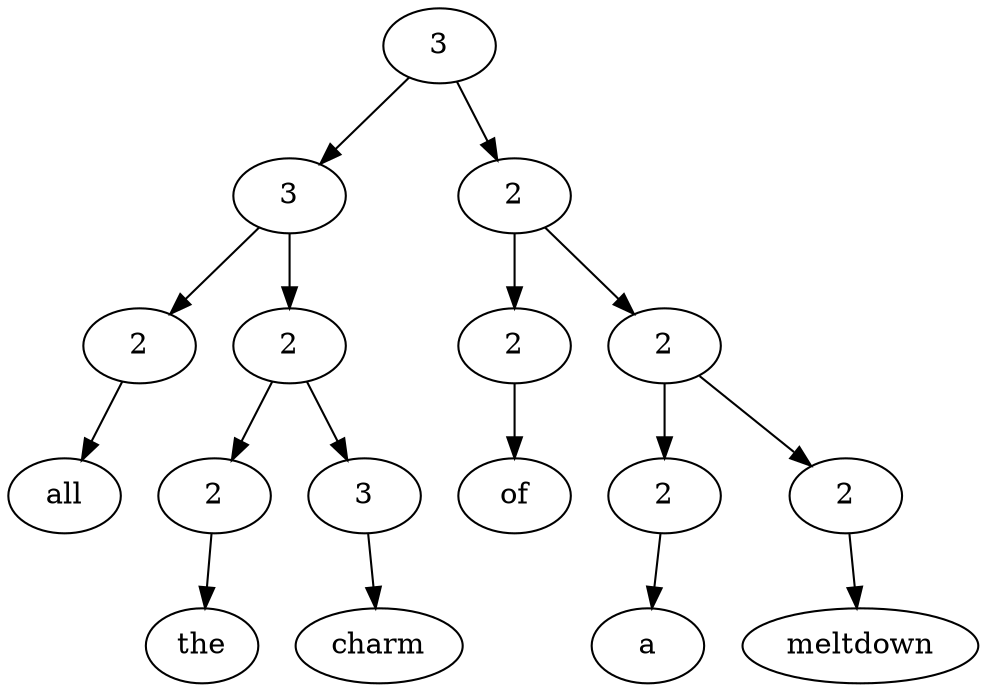 digraph G{Node0 [label="3"]
Node0 -> Node1
Node0 -> Node9
Node1 [label="3"]
Node1 -> Node2
Node1 -> Node4
Node9 [label="2"]
Node9 -> Node10
Node9 -> Node12
Node2 [label="2"]
Node2 -> Node3
Node4 [label="2"]
Node4 -> Node5
Node4 -> Node7
Node10 [label="2"]
Node10 -> Node11
Node12 [label="2"]
Node12 -> Node13
Node12 -> Node15
Node3 [label="all"]
Node5 [label="2"]
Node5 -> Node6
Node7 [label="3"]
Node7 -> Node8
Node11 [label="of"]
Node13 [label="2"]
Node13 -> Node14
Node15 [label="2"]
Node15 -> Node16
Node6 [label="the"]
Node8 [label="charm"]
Node14 [label="a"]
Node16 [label="meltdown"]
}
